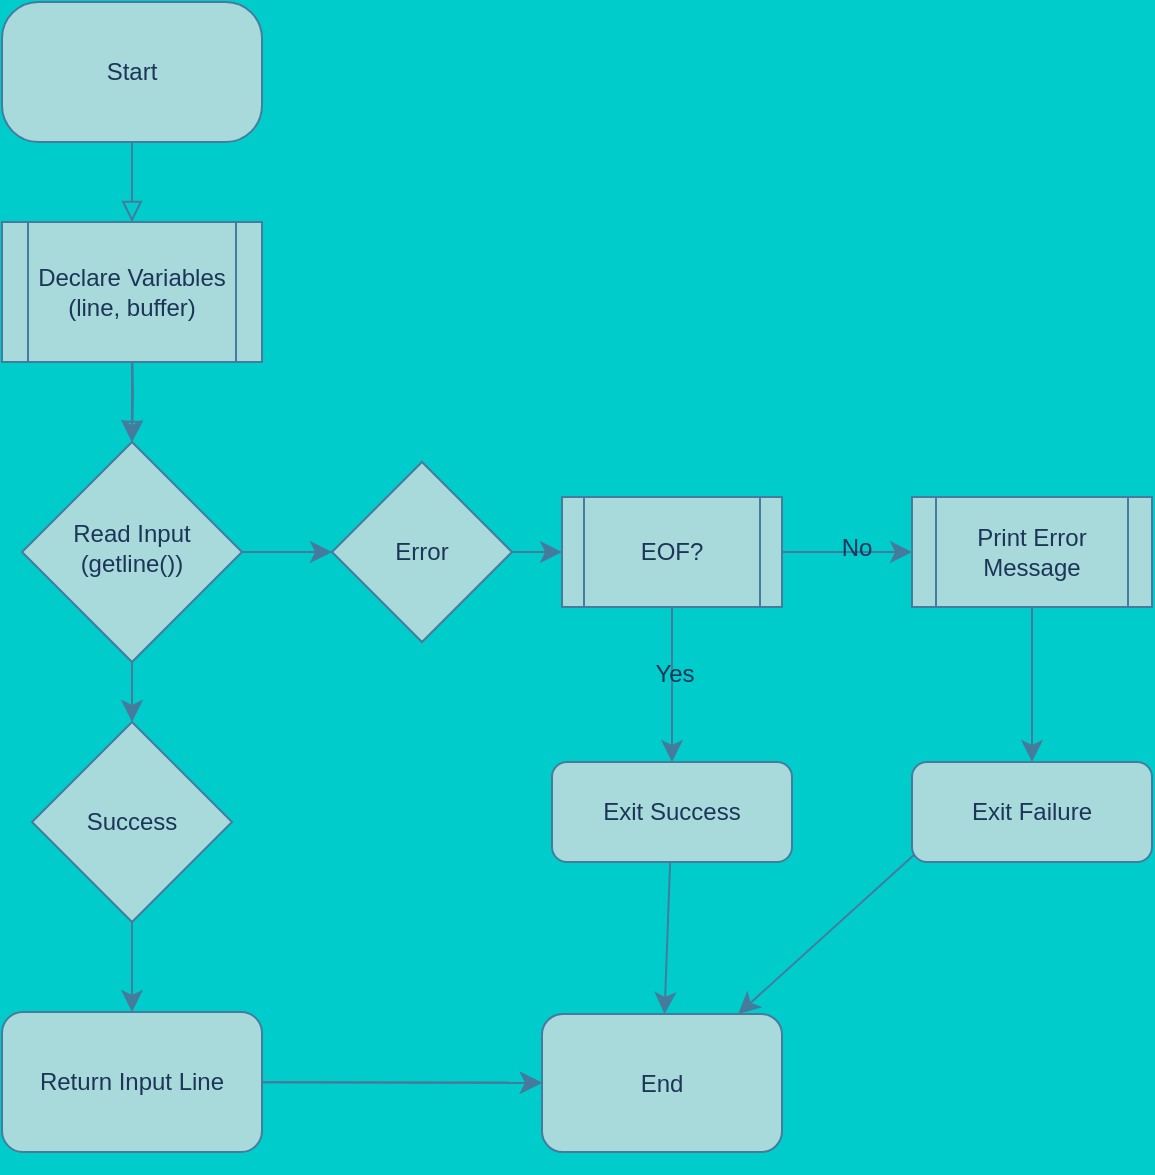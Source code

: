 <mxfile version="24.2.1" type="github">
  <diagram id="C5RBs43oDa-KdzZeNtuy" name="Page-1">
    <mxGraphModel dx="336" dy="644" grid="0" gridSize="10" guides="1" tooltips="1" connect="1" arrows="1" fold="1" page="1" pageScale="1" pageWidth="827" pageHeight="1169" background="#00CCCC" math="0" shadow="0">
      <root>
        <mxCell id="WIyWlLk6GJQsqaUBKTNV-0" />
        <mxCell id="WIyWlLk6GJQsqaUBKTNV-1" parent="WIyWlLk6GJQsqaUBKTNV-0" />
        <mxCell id="WIyWlLk6GJQsqaUBKTNV-2" value="" style="rounded=0;html=1;jettySize=auto;orthogonalLoop=1;fontSize=11;endArrow=block;endFill=0;endSize=8;strokeWidth=1;shadow=0;labelBackgroundColor=none;edgeStyle=orthogonalEdgeStyle;strokeColor=#457B9D;fontColor=default;" parent="WIyWlLk6GJQsqaUBKTNV-1" edge="1">
          <mxGeometry relative="1" as="geometry">
            <mxPoint x="220" y="120" as="sourcePoint" />
            <mxPoint x="220" y="170" as="targetPoint" />
          </mxGeometry>
        </mxCell>
        <mxCell id="WIyWlLk6GJQsqaUBKTNV-4" value="" style="rounded=0;html=1;jettySize=auto;orthogonalLoop=1;fontSize=11;endArrow=block;endFill=0;endSize=8;strokeWidth=1;shadow=0;labelBackgroundColor=none;edgeStyle=orthogonalEdgeStyle;exitX=0.5;exitY=1;exitDx=0;exitDy=0;strokeColor=#457B9D;fontColor=default;" parent="WIyWlLk6GJQsqaUBKTNV-1" target="WIyWlLk6GJQsqaUBKTNV-10" edge="1">
          <mxGeometry y="20" relative="1" as="geometry">
            <mxPoint as="offset" />
            <mxPoint x="220" y="230" as="sourcePoint" />
          </mxGeometry>
        </mxCell>
        <mxCell id="B4xg0oG2OALre3hZQVGD-38" value="" style="edgeStyle=none;curved=1;rounded=0;orthogonalLoop=1;jettySize=auto;html=1;fontSize=12;startSize=8;endSize=8;labelBackgroundColor=none;strokeColor=#457B9D;fontColor=default;" edge="1" parent="WIyWlLk6GJQsqaUBKTNV-1" source="WIyWlLk6GJQsqaUBKTNV-10" target="B4xg0oG2OALre3hZQVGD-9">
          <mxGeometry relative="1" as="geometry" />
        </mxCell>
        <mxCell id="B4xg0oG2OALre3hZQVGD-55" value="" style="edgeStyle=none;curved=1;rounded=0;orthogonalLoop=1;jettySize=auto;html=1;fontSize=12;startSize=8;endSize=8;labelBackgroundColor=none;strokeColor=#457B9D;fontColor=default;" edge="1" parent="WIyWlLk6GJQsqaUBKTNV-1" source="WIyWlLk6GJQsqaUBKTNV-10" target="B4xg0oG2OALre3hZQVGD-12">
          <mxGeometry relative="1" as="geometry" />
        </mxCell>
        <mxCell id="WIyWlLk6GJQsqaUBKTNV-10" value="Read Input (getline())" style="rhombus;whiteSpace=wrap;html=1;shadow=0;fontFamily=Helvetica;fontSize=12;align=center;strokeWidth=1;spacing=6;spacingTop=-4;labelBackgroundColor=none;fillColor=#A8DADC;strokeColor=#457B9D;fontColor=#1D3557;" parent="WIyWlLk6GJQsqaUBKTNV-1" vertex="1">
          <mxGeometry x="165" y="280" width="110" height="110" as="geometry" />
        </mxCell>
        <mxCell id="B4xg0oG2OALre3hZQVGD-2" value="Start" style="rounded=1;whiteSpace=wrap;html=1;arcSize=26;labelBackgroundColor=none;fillColor=#A8DADC;strokeColor=#457B9D;fontColor=#1D3557;" vertex="1" parent="WIyWlLk6GJQsqaUBKTNV-1">
          <mxGeometry x="155" y="60" width="130" height="70" as="geometry" />
        </mxCell>
        <mxCell id="B4xg0oG2OALre3hZQVGD-36" value="" style="edgeStyle=none;curved=1;rounded=0;orthogonalLoop=1;jettySize=auto;html=1;fontSize=12;startSize=8;endSize=8;labelBackgroundColor=none;strokeColor=#457B9D;fontColor=default;" edge="1" parent="WIyWlLk6GJQsqaUBKTNV-1" source="B4xg0oG2OALre3hZQVGD-9" target="B4xg0oG2OALre3hZQVGD-23">
          <mxGeometry relative="1" as="geometry" />
        </mxCell>
        <mxCell id="B4xg0oG2OALre3hZQVGD-9" value="Error" style="rhombus;whiteSpace=wrap;html=1;labelBackgroundColor=none;fillColor=#A8DADC;strokeColor=#457B9D;fontColor=#1D3557;" vertex="1" parent="WIyWlLk6GJQsqaUBKTNV-1">
          <mxGeometry x="320" y="290" width="90" height="90" as="geometry" />
        </mxCell>
        <mxCell id="B4xg0oG2OALre3hZQVGD-42" value="" style="edgeStyle=none;curved=1;rounded=0;orthogonalLoop=1;jettySize=auto;html=1;fontSize=12;startSize=8;endSize=8;labelBackgroundColor=none;strokeColor=#457B9D;fontColor=default;" edge="1" parent="WIyWlLk6GJQsqaUBKTNV-1" source="B4xg0oG2OALre3hZQVGD-12" target="B4xg0oG2OALre3hZQVGD-41">
          <mxGeometry relative="1" as="geometry" />
        </mxCell>
        <mxCell id="B4xg0oG2OALre3hZQVGD-12" value="Success" style="rhombus;whiteSpace=wrap;html=1;labelBackgroundColor=none;fillColor=#A8DADC;strokeColor=#457B9D;fontColor=#1D3557;" vertex="1" parent="WIyWlLk6GJQsqaUBKTNV-1">
          <mxGeometry x="170" y="420" width="100" height="100" as="geometry" />
        </mxCell>
        <mxCell id="B4xg0oG2OALre3hZQVGD-16" value="" style="edgeStyle=none;curved=1;rounded=0;orthogonalLoop=1;jettySize=auto;html=1;fontSize=12;startSize=8;endSize=8;labelBackgroundColor=none;strokeColor=#457B9D;fontColor=default;" edge="1" parent="WIyWlLk6GJQsqaUBKTNV-1" target="B4xg0oG2OALre3hZQVGD-15">
          <mxGeometry relative="1" as="geometry">
            <mxPoint x="490" y="355" as="sourcePoint" />
          </mxGeometry>
        </mxCell>
        <mxCell id="B4xg0oG2OALre3hZQVGD-17" value="Yes" style="edgeLabel;html=1;align=center;verticalAlign=middle;resizable=0;points=[];fontSize=12;labelBackgroundColor=none;fontColor=#1D3557;" vertex="1" connectable="0" parent="B4xg0oG2OALre3hZQVGD-16">
          <mxGeometry x="-0.05" y="1" relative="1" as="geometry">
            <mxPoint as="offset" />
          </mxGeometry>
        </mxCell>
        <mxCell id="B4xg0oG2OALre3hZQVGD-51" value="" style="edgeStyle=none;curved=1;rounded=0;orthogonalLoop=1;jettySize=auto;html=1;fontSize=12;startSize=8;endSize=8;labelBackgroundColor=none;strokeColor=#457B9D;fontColor=default;" edge="1" parent="WIyWlLk6GJQsqaUBKTNV-1" source="B4xg0oG2OALre3hZQVGD-15" target="B4xg0oG2OALre3hZQVGD-43">
          <mxGeometry relative="1" as="geometry" />
        </mxCell>
        <mxCell id="B4xg0oG2OALre3hZQVGD-15" value="Exit Success" style="rounded=1;whiteSpace=wrap;html=1;labelBackgroundColor=none;fillColor=#A8DADC;strokeColor=#457B9D;fontColor=#1D3557;" vertex="1" parent="WIyWlLk6GJQsqaUBKTNV-1">
          <mxGeometry x="430" y="440" width="120" height="50" as="geometry" />
        </mxCell>
        <mxCell id="B4xg0oG2OALre3hZQVGD-61" style="edgeStyle=none;curved=1;rounded=0;orthogonalLoop=1;jettySize=auto;html=1;fontSize=12;startSize=8;endSize=8;labelBackgroundColor=none;strokeColor=#457B9D;fontColor=default;" edge="1" parent="WIyWlLk6GJQsqaUBKTNV-1" target="B4xg0oG2OALre3hZQVGD-43">
          <mxGeometry relative="1" as="geometry">
            <mxPoint x="618.12" y="480" as="sourcePoint" />
            <mxPoint x="550.0" y="565" as="targetPoint" />
          </mxGeometry>
        </mxCell>
        <mxCell id="B4xg0oG2OALre3hZQVGD-20" value="Exit Failure" style="rounded=1;whiteSpace=wrap;html=1;labelBackgroundColor=none;fillColor=#A8DADC;strokeColor=#457B9D;fontColor=#1D3557;" vertex="1" parent="WIyWlLk6GJQsqaUBKTNV-1">
          <mxGeometry x="610" y="440" width="120" height="50" as="geometry" />
        </mxCell>
        <mxCell id="B4xg0oG2OALre3hZQVGD-33" value="" style="edgeStyle=none;curved=1;rounded=0;orthogonalLoop=1;jettySize=auto;html=1;fontSize=12;startSize=8;endSize=8;entryX=0;entryY=0.5;entryDx=0;entryDy=0;labelBackgroundColor=none;strokeColor=#457B9D;fontColor=default;" edge="1" parent="WIyWlLk6GJQsqaUBKTNV-1" source="B4xg0oG2OALre3hZQVGD-23" target="B4xg0oG2OALre3hZQVGD-26">
          <mxGeometry relative="1" as="geometry" />
        </mxCell>
        <mxCell id="B4xg0oG2OALre3hZQVGD-34" value="No" style="edgeLabel;html=1;align=center;verticalAlign=middle;resizable=0;points=[];fontSize=12;labelBackgroundColor=none;fontColor=#1D3557;" vertex="1" connectable="0" parent="B4xg0oG2OALre3hZQVGD-33">
          <mxGeometry x="0.131" y="2" relative="1" as="geometry">
            <mxPoint as="offset" />
          </mxGeometry>
        </mxCell>
        <mxCell id="B4xg0oG2OALre3hZQVGD-23" value="EOF?" style="shape=process;whiteSpace=wrap;html=1;backgroundOutline=1;labelBackgroundColor=none;fillColor=#A8DADC;strokeColor=#457B9D;fontColor=#1D3557;" vertex="1" parent="WIyWlLk6GJQsqaUBKTNV-1">
          <mxGeometry x="435" y="307.5" width="110" height="55" as="geometry" />
        </mxCell>
        <mxCell id="B4xg0oG2OALre3hZQVGD-56" value="" style="edgeStyle=none;curved=1;rounded=0;orthogonalLoop=1;jettySize=auto;html=1;fontSize=12;startSize=8;endSize=8;labelBackgroundColor=none;strokeColor=#457B9D;fontColor=default;" edge="1" parent="WIyWlLk6GJQsqaUBKTNV-1" source="B4xg0oG2OALre3hZQVGD-25" target="WIyWlLk6GJQsqaUBKTNV-10">
          <mxGeometry relative="1" as="geometry" />
        </mxCell>
        <mxCell id="B4xg0oG2OALre3hZQVGD-25" value="Declare Variables&lt;div&gt;(line, buffer)&lt;/div&gt;" style="shape=process;whiteSpace=wrap;html=1;backgroundOutline=1;labelBackgroundColor=none;fillColor=#A8DADC;strokeColor=#457B9D;fontColor=#1D3557;" vertex="1" parent="WIyWlLk6GJQsqaUBKTNV-1">
          <mxGeometry x="155" y="170" width="130" height="70" as="geometry" />
        </mxCell>
        <mxCell id="B4xg0oG2OALre3hZQVGD-35" value="" style="edgeStyle=none;curved=1;rounded=0;orthogonalLoop=1;jettySize=auto;html=1;fontSize=12;startSize=8;endSize=8;labelBackgroundColor=none;strokeColor=#457B9D;fontColor=default;" edge="1" parent="WIyWlLk6GJQsqaUBKTNV-1" source="B4xg0oG2OALre3hZQVGD-26" target="B4xg0oG2OALre3hZQVGD-20">
          <mxGeometry relative="1" as="geometry" />
        </mxCell>
        <mxCell id="B4xg0oG2OALre3hZQVGD-26" value="Print Error Message" style="shape=process;whiteSpace=wrap;html=1;backgroundOutline=1;labelBackgroundColor=none;fillColor=#A8DADC;strokeColor=#457B9D;fontColor=#1D3557;" vertex="1" parent="WIyWlLk6GJQsqaUBKTNV-1">
          <mxGeometry x="610" y="307.5" width="120" height="55" as="geometry" />
        </mxCell>
        <mxCell id="B4xg0oG2OALre3hZQVGD-53" value="" style="edgeStyle=none;curved=1;rounded=0;orthogonalLoop=1;jettySize=auto;html=1;fontSize=12;startSize=8;endSize=8;labelBackgroundColor=none;strokeColor=#457B9D;fontColor=default;" edge="1" parent="WIyWlLk6GJQsqaUBKTNV-1" source="B4xg0oG2OALre3hZQVGD-41" target="B4xg0oG2OALre3hZQVGD-43">
          <mxGeometry relative="1" as="geometry" />
        </mxCell>
        <mxCell id="B4xg0oG2OALre3hZQVGD-60" value="" style="edgeStyle=none;curved=1;rounded=0;orthogonalLoop=1;jettySize=auto;html=1;fontSize=12;startSize=8;endSize=8;labelBackgroundColor=none;strokeColor=#457B9D;fontColor=default;" edge="1" parent="WIyWlLk6GJQsqaUBKTNV-1" source="B4xg0oG2OALre3hZQVGD-41" target="B4xg0oG2OALre3hZQVGD-43">
          <mxGeometry relative="1" as="geometry" />
        </mxCell>
        <mxCell id="B4xg0oG2OALre3hZQVGD-41" value="Return Input Line" style="rounded=1;whiteSpace=wrap;html=1;labelBackgroundColor=none;fillColor=#A8DADC;strokeColor=#457B9D;fontColor=#1D3557;" vertex="1" parent="WIyWlLk6GJQsqaUBKTNV-1">
          <mxGeometry x="155" y="565" width="130" height="70" as="geometry" />
        </mxCell>
        <mxCell id="B4xg0oG2OALre3hZQVGD-43" value="End" style="rounded=1;whiteSpace=wrap;html=1;labelBackgroundColor=none;fillColor=#A8DADC;strokeColor=#457B9D;fontColor=#1D3557;" vertex="1" parent="WIyWlLk6GJQsqaUBKTNV-1">
          <mxGeometry x="425" y="566" width="120" height="69" as="geometry" />
        </mxCell>
        <mxCell id="B4xg0oG2OALre3hZQVGD-57" style="edgeStyle=none;curved=1;rounded=0;orthogonalLoop=1;jettySize=auto;html=1;exitX=1;exitY=1;exitDx=0;exitDy=0;fontSize=12;startSize=8;endSize=8;labelBackgroundColor=none;strokeColor=#457B9D;fontColor=default;" edge="1" parent="WIyWlLk6GJQsqaUBKTNV-1" source="B4xg0oG2OALre3hZQVGD-43" target="B4xg0oG2OALre3hZQVGD-43">
          <mxGeometry relative="1" as="geometry" />
        </mxCell>
      </root>
    </mxGraphModel>
  </diagram>
</mxfile>
